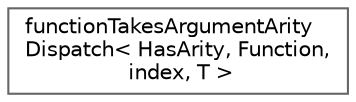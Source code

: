 digraph "类继承关系图"
{
 // LATEX_PDF_SIZE
  bgcolor="transparent";
  edge [fontname=Helvetica,fontsize=10,labelfontname=Helvetica,labelfontsize=10];
  node [fontname=Helvetica,fontsize=10,shape=box,height=0.2,width=0.4];
  rankdir="LR";
  Node0 [id="Node000000",label="functionTakesArgumentArity\lDispatch\< HasArity, Function,\l index, T \>",height=0.2,width=0.4,color="grey40", fillcolor="white", style="filled",URL="$struct_async_1_1function_takes_argument_arity_dispatch.html",tooltip=" "];
}
